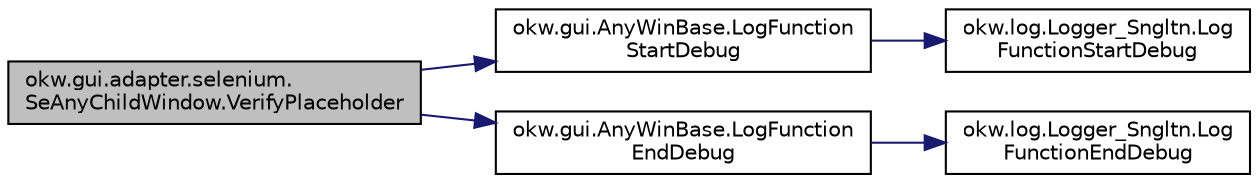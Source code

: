 digraph "okw.gui.adapter.selenium.SeAnyChildWindow.VerifyPlaceholder"
{
 // INTERACTIVE_SVG=YES
 // LATEX_PDF_SIZE
  edge [fontname="Helvetica",fontsize="10",labelfontname="Helvetica",labelfontsize="10"];
  node [fontname="Helvetica",fontsize="10",shape=record];
  rankdir="LR";
  Node731 [label="okw.gui.adapter.selenium.\lSeAnyChildWindow.VerifyPlaceholder",height=0.2,width=0.4,color="black", fillcolor="grey75", style="filled", fontcolor="black",tooltip="Ermittelt den Text-Inhalt des Platzhalter für VerifyPlaceholder()."];
  Node731 -> Node732 [color="midnightblue",fontsize="10",style="solid",fontname="Helvetica"];
  Node732 [label="okw.gui.AnyWinBase.LogFunction\lStartDebug",height=0.2,width=0.4,color="black", fillcolor="white", style="filled",URL="$classokw_1_1gui_1_1_any_win_base.html#abaab572bdbed7b471f659d5dd8c76853",tooltip="Methode ruft die Methode Logger.Instance.LogFunctionStartDebug(fps_FunctionName), und erweitert den g..."];
  Node732 -> Node733 [color="midnightblue",fontsize="10",style="solid",fontname="Helvetica"];
  Node733 [label="okw.log.Logger_Sngltn.Log\lFunctionStartDebug",height=0.2,width=0.4,color="black", fillcolor="white", style="filled",URL="$classokw_1_1log_1_1_logger___sngltn.html#a2d4c3d22d2a52b92873ee2f3853d9c42",tooltip="LogFunctionStartDebug:"];
  Node731 -> Node734 [color="midnightblue",fontsize="10",style="solid",fontname="Helvetica"];
  Node734 [label="okw.gui.AnyWinBase.LogFunction\lEndDebug",height=0.2,width=0.4,color="black", fillcolor="white", style="filled",URL="$classokw_1_1gui_1_1_any_win_base.html#a51cf50ace21902b3a5359316f53a7f3e",tooltip="Methode ruft die Methode Logger.Instance.LogFunctionEndDebug() auf."];
  Node734 -> Node735 [color="midnightblue",fontsize="10",style="solid",fontname="Helvetica"];
  Node735 [label="okw.log.Logger_Sngltn.Log\lFunctionEndDebug",height=0.2,width=0.4,color="black", fillcolor="white", style="filled",URL="$classokw_1_1log_1_1_logger___sngltn.html#a91b192a4e0381f6d02b791693d0fab84",tooltip="LogFunctionEndDebug:"];
}
